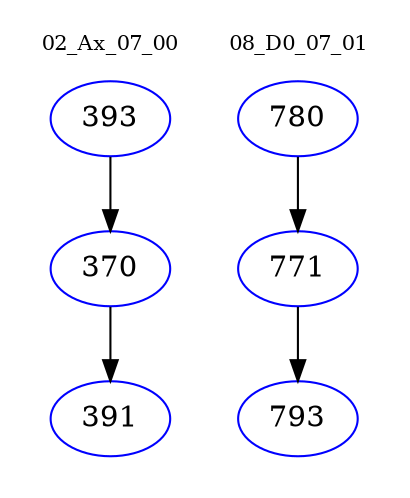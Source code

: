 digraph{
subgraph cluster_0 {
color = white
label = "02_Ax_07_00";
fontsize=10;
T0_393 [label="393", color="blue"]
T0_393 -> T0_370 [color="black"]
T0_370 [label="370", color="blue"]
T0_370 -> T0_391 [color="black"]
T0_391 [label="391", color="blue"]
}
subgraph cluster_1 {
color = white
label = "08_D0_07_01";
fontsize=10;
T1_780 [label="780", color="blue"]
T1_780 -> T1_771 [color="black"]
T1_771 [label="771", color="blue"]
T1_771 -> T1_793 [color="black"]
T1_793 [label="793", color="blue"]
}
}
